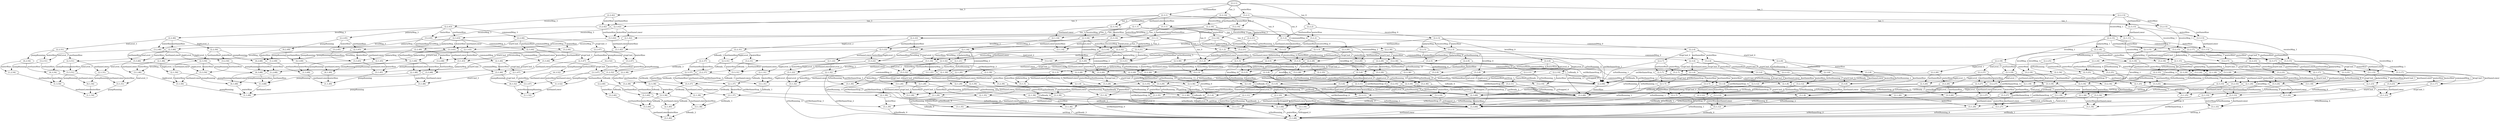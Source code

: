 digraph G {
center = TRUE;
mclimit = 10.0;
nodesep = 0.05;
node [ width=0.25, height=0.25, label="" ];
s0 [ peripheries=2 ];
s0 [label="(2,2,1)"];
s1 [label="(3,2,1)"];
s2 [label="(2,3,1)"];
s3 [label="(2,2,42)"];
s4 [label="(2,2,14)"];
s5 [label="(2,2,13)"];
s6 [label="(2,2,2)"];
s7 [label="(3,3,1)"];
s8 [label="(3,2,42)"];
s9 [label="(3,2,14)"];
s10 [label="(3,2,13)"];
s11 [label="(3,2,2)"];
s12 [label="(2,1,1)"];
s13 [label="(2,3,42)"];
s14 [label="(2,3,14)"];
s15 [label="(2,3,13)"];
s16 [label="(2,3,2)"];
s17 [label="(2,2,43)"];
s18 [label="(2,2,16)"];
s19 [label="(2,2,15)"];
s20 [label="(2,2,3)"];
s21 [label="(3,1,1)"];
s22 [label="(3,3,42)"];
s23 [label="(3,3,14)"];
s24 [label="(3,3,13)"];
s25 [label="(3,3,2)"];
s26 [label="(3,2,43)"];
s27 [label="(3,2,16)"];
s28 [label="(3,2,15)"];
s29 [label="(3,2,3)"];
s30 [label="(2,1,42)"];
s31 [label="(2,1,14)"];
s32 [label="(2,1,13)"];
s33 [label="(2,1,2)"];
s34 [label="(2,3,43)"];
s35 [label="(2,3,16)"];
s36 [label="(2,3,15)"];
s37 [label="(2,3,3)"];
s38 [label="(2,2,46)"];
s39 [label="(2,2,45)"];
s40 [label="(2,2,44)"];
s41 [label="(2,2,22)"];
s42 [label="(2,2,21)"];
s43 [label="(2,2,20)"];
s44 [label="(2,2,19)"];
s45 [label="(2,2,18)"];
s46 [label="(2,2,17)"];
s47 [label="(2,2,6)"];
s48 [label="(2,2,5)"];
s49 [label="(2,2,4)"];
s50 [label="(3,1,42)"];
s51 [label="(3,1,14)"];
s52 [label="(3,1,13)"];
s53 [label="(3,1,2)"];
s54 [label="(3,3,43)"];
s55 [label="(3,3,16)"];
s56 [label="(3,3,15)"];
s57 [label="(3,3,3)"];
s58 [label="(3,2,46)"];
s59 [label="(3,2,45)"];
s60 [label="(3,2,44)"];
s61 [label="(3,2,22)"];
s62 [label="(3,2,21)"];
s63 [label="(3,2,20)"];
s64 [label="(3,2,19)"];
s65 [label="(3,2,18)"];
s66 [label="(3,2,17)"];
s67 [label="(3,2,6)"];
s68 [label="(3,2,5)"];
s69 [label="(3,2,4)"];
s70 [label="(2,1,43)"];
s71 [label="(2,1,16)"];
s72 [label="(2,1,15)"];
s73 [label="(2,1,3)"];
s74 [label="(2,3,46)"];
s75 [label="(2,3,45)"];
s76 [label="(2,3,44)"];
s77 [label="(2,3,22)"];
s78 [label="(2,3,21)"];
s79 [label="(2,3,20)"];
s80 [label="(2,3,19)"];
s81 [label="(2,3,18)"];
s82 [label="(2,3,17)"];
s83 [label="(2,3,6)"];
s84 [label="(2,3,5)"];
s85 [label="(2,3,4)"];
s86 [label="(2,2,51)"];
s87 [label="(2,2,50)"];
s88 [label="(4,2,49)"];
s89 [label="(2,2,48)"];
s90 [label="(2,2,47)"];
s91 [label="(2,2,32)"];
s92 [label="(2,2,31)"];
s93 [label="(2,2,30)"];
s94 [label="(2,2,29)"];
s95 [label="(2,2,28)"];
s96 [label="(2,2,27)"];
s97 [label="(2,2,26)"];
s98 [label="(2,2,25)"];
s99 [label="(2,2,24)"];
s100 [label="(2,2,23)"];
s101 [label="(2,2,11)"];
s102 [label="(2,2,10)"];
s103 [label="(2,2,9)"];
s104 [label="(2,2,8)"];
s105 [label="(2,2,7)"];
s106 [label="(3,1,43)"];
s107 [label="(3,1,16)"];
s108 [label="(3,1,15)"];
s109 [label="(3,1,3)"];
s110 [label="(3,3,46)"];
s111 [label="(3,3,45)"];
s112 [label="(3,3,44)"];
s113 [label="(3,3,22)"];
s114 [label="(3,3,21)"];
s115 [label="(3,3,20)"];
s116 [label="(3,3,19)"];
s117 [label="(3,3,18)"];
s118 [label="(3,3,17)"];
s119 [label="(3,3,6)"];
s120 [label="(3,3,5)"];
s121 [label="(3,3,4)"];
s122 [label="(3,2,51)"];
s123 [label="(3,2,50)"];
s124 [label="(1,2,49)"];
s125 [label="(3,2,48)"];
s126 [label="(3,2,47)"];
s127 [label="(3,2,32)"];
s128 [label="(3,2,31)"];
s129 [label="(3,2,30)"];
s130 [label="(3,2,29)"];
s131 [label="(3,2,28)"];
s132 [label="(3,2,27)"];
s133 [label="(3,2,26)"];
s134 [label="(3,2,25)"];
s135 [label="(3,2,24)"];
s136 [label="(3,2,23)"];
s137 [label="(3,2,11)"];
s138 [label="(3,2,10)"];
s139 [label="(3,2,9)"];
s140 [label="(3,2,8)"];
s141 [label="(3,2,7)"];
s142 [label="(2,1,46)"];
s143 [label="(2,1,45)"];
s144 [label="(2,1,44)"];
s145 [label="(2,1,22)"];
s146 [label="(2,1,21)"];
s147 [label="(2,1,20)"];
s148 [label="(2,1,19)"];
s149 [label="(2,1,18)"];
s150 [label="(2,1,17)"];
s151 [label="(2,1,6)"];
s152 [label="(2,1,5)"];
s153 [label="(2,1,4)"];
s154 [label="(2,3,51)"];
s155 [label="(2,3,50)"];
s156 [label="(4,3,49)"];
s157 [label="(2,3,48)"];
s158 [label="(2,3,47)"];
s159 [label="(2,3,32)"];
s160 [label="(2,3,31)"];
s161 [label="(2,3,30)"];
s162 [label="(2,3,29)"];
s163 [label="(2,3,28)"];
s164 [label="(2,3,27)"];
s165 [label="(2,3,26)"];
s166 [label="(2,3,25)"];
s167 [label="(2,3,24)"];
s168 [label="(2,3,23)"];
s169 [label="(2,3,11)"];
s170 [label="(2,3,10)"];
s171 [label="(2,3,9)"];
s172 [label="(2,3,8)"];
s173 [label="(2,3,7)"];
s174 [label="(4,2,54)"];
s175 [label="(4,2,68)"];
s176 [label="(4,2,52)"];
s177 [label="(2,2,68)"];
s178 [label="(2,2,37)"];
s179 [label="(2,2,36)"];
s180 [label="(2,2,35)"];
s181 [label="(2,2,34)"];
s182 [label="(2,2,33)"];
s183 [label="(2,2,12)"];
s184 [label="(3,1,46)"];
s185 [label="(3,1,45)"];
s186 [label="(3,1,44)"];
s187 [label="(3,1,22)"];
s188 [label="(3,1,21)"];
s189 [label="(3,1,20)"];
s190 [label="(3,1,19)"];
s191 [label="(3,1,18)"];
s192 [label="(3,1,17)"];
s193 [label="(3,1,6)"];
s194 [label="(3,1,5)"];
s195 [label="(3,1,4)"];
s196 [label="(3,3,51)"];
s197 [label="(3,3,50)"];
s198 [label="(1,3,49)"];
s199 [label="(3,3,48)"];
s200 [label="(3,3,47)"];
s201 [label="(3,3,32)"];
s202 [label="(3,3,31)"];
s203 [label="(3,3,30)"];
s204 [label="(3,3,29)"];
s205 [label="(3,3,28)"];
s206 [label="(3,3,27)"];
s207 [label="(3,3,26)"];
s208 [label="(3,3,25)"];
s209 [label="(3,3,24)"];
s210 [label="(3,3,23)"];
s211 [label="(3,3,11)"];
s212 [label="(3,3,10)"];
s213 [label="(3,3,9)"];
s214 [label="(3,3,8)"];
s215 [label="(3,3,7)"];
s216 [label="(1,2,54)"];
s217 [label="(1,2,68)"];
s218 [label="(1,2,52)"];
s219 [label="(3,2,68)"];
s220 [label="(3,2,37)"];
s221 [label="(3,2,36)"];
s222 [label="(3,2,35)"];
s223 [label="(3,2,34)"];
s224 [label="(3,2,33)"];
s225 [label="(3,2,12)"];
s226 [label="(2,1,51)"];
s227 [label="(2,1,50)"];
s228 [label="(4,1,49)"];
s229 [label="(2,1,48)"];
s230 [label="(2,1,47)"];
s231 [label="(2,1,32)"];
s232 [label="(2,1,31)"];
s233 [label="(2,1,30)"];
s234 [label="(2,1,29)"];
s235 [label="(2,1,28)"];
s236 [label="(2,1,27)"];
s237 [label="(2,1,26)"];
s238 [label="(2,1,25)"];
s239 [label="(2,1,24)"];
s240 [label="(2,1,23)"];
s241 [label="(2,1,11)"];
s242 [label="(2,1,10)"];
s243 [label="(2,1,9)"];
s244 [label="(2,1,8)"];
s245 [label="(2,1,7)"];
s246 [label="(4,3,54)"];
s247 [label="(4,3,68)"];
s248 [label="(4,3,52)"];
s249 [label="(2,3,68)"];
s250 [label="(2,3,37)"];
s251 [label="(2,3,36)"];
s252 [label="(2,3,35)"];
s253 [label="(2,3,34)"];
s254 [label="(2,3,33)"];
s255 [label="(2,3,12)"];
s256 [label="(2,2,39)"];
s257 [label="(2,2,38)"];
s258 [label="(3,1,51)"];
s259 [label="(3,1,50)"];
s260 [label="(1,1,49)"];
s261 [label="(3,1,48)"];
s262 [label="(3,1,47)"];
s263 [label="(3,1,32)"];
s264 [label="(3,1,31)"];
s265 [label="(3,1,30)"];
s266 [label="(3,1,29)"];
s267 [label="(3,1,28)"];
s268 [label="(3,1,27)"];
s269 [label="(3,1,26)"];
s270 [label="(3,1,25)"];
s271 [label="(3,1,24)"];
s272 [label="(3,1,23)"];
s273 [label="(3,1,11)"];
s274 [label="(3,1,10)"];
s275 [label="(3,1,9)"];
s276 [label="(3,1,8)"];
s277 [label="(3,1,7)"];
s278 [label="(1,3,54)"];
s279 [label="(1,3,68)"];
s280 [label="(1,3,52)"];
s281 [label="(3,3,68)"];
s282 [label="(3,3,37)"];
s283 [label="(3,3,36)"];
s284 [label="(3,3,35)"];
s285 [label="(3,3,34)"];
s286 [label="(3,3,33)"];
s287 [label="(3,3,12)"];
s288 [label="(3,2,39)"];
s289 [label="(3,2,38)"];
s290 [label="(4,1,54)"];
s291 [label="(4,1,68)"];
s292 [label="(4,1,52)"];
s293 [label="(2,1,68)"];
s294 [label="(2,1,37)"];
s295 [label="(2,1,36)"];
s296 [label="(2,1,35)"];
s297 [label="(2,1,34)"];
s298 [label="(2,1,33)"];
s299 [label="(2,1,12)"];
s300 [label="(2,3,39)"];
s301 [label="(2,3,38)"];
s302 [label="(2,2,40)"];
s303 [label="(1,1,54)"];
s304 [label="(1,1,68)"];
s305 [label="(1,1,52)"];
s306 [label="(3,1,68)"];
s307 [label="(3,1,37)"];
s308 [label="(3,1,36)"];
s309 [label="(3,1,35)"];
s310 [label="(3,1,34)"];
s311 [label="(3,1,33)"];
s312 [label="(3,1,12)"];
s313 [label="(3,3,39)"];
s314 [label="(3,3,38)"];
s315 [label="(3,2,40)"];
s316 [label="(2,1,39)"];
s317 [label="(2,1,38)"];
s318 [label="(2,3,40)"];
s319 [label="(3,1,39)"];
s320 [label="(3,1,38)"];
s321 [label="(3,3,40)"];
s322 [label="(2,1,40)"];
s323 [label="(3,1,40)"];
s0->s1[label="waterRise"];
s0->s2[label="methaneRise"];
s0->s3[label="tau_3"];
s0->s4[label="tau_2"];
s0->s5[label="tau_1"];
s0->s6[label="tau_0"];
s1->s7[label="methaneRise"];
s1->s8[label="tau_3"];
s1->s9[label="tau_2"];
s1->s10[label="tau_1"];
s1->s11[label="tau_0"];
s2->s7[label="waterRise"];
s2->s12[label="methaneLower"];
s2->s13[label="tau_3"];
s2->s14[label="tau_2"];
s2->s15[label="tau_1"];
s2->s16[label="tau_0"];
s3->s8[label="waterRise"];
s3->s13[label="methaneRise"];
s3->s17[label="receiveMsg_3"];
s4->s9[label="waterRise"];
s4->s14[label="methaneRise"];
s4->s18[label="receiveMsg_2"];
s5->s10[label="waterRise"];
s5->s15[label="methaneRise"];
s5->s19[label="receiveMsg_1"];
s6->s11[label="waterRise"];
s6->s16[label="methaneRise"];
s6->s20[label="receiveMsg_0"];
s7->s21[label="methaneLower"];
s7->s22[label="tau_3"];
s7->s23[label="tau_2"];
s7->s24[label="tau_1"];
s7->s25[label="tau_0"];
s8->s22[label="methaneRise"];
s8->s26[label="receiveMsg_3"];
s9->s23[label="methaneRise"];
s9->s27[label="receiveMsg_2"];
s10->s24[label="methaneRise"];
s10->s28[label="receiveMsg_1"];
s11->s25[label="methaneRise"];
s11->s29[label="receiveMsg_0"];
s12->s21[label="waterRise"];
s12->s30[label="tau_3"];
s12->s31[label="tau_2"];
s12->s32[label="tau_1"];
s12->s33[label="tau_0"];
s13->s22[label="waterRise"];
s13->s30[label="methaneLower"];
s13->s34[label="receiveMsg_3"];
s14->s23[label="waterRise"];
s14->s31[label="methaneLower"];
s14->s35[label="receiveMsg_2"];
s15->s24[label="waterRise"];
s15->s32[label="methaneLower"];
s15->s36[label="receiveMsg_1"];
s16->s25[label="waterRise"];
s16->s33[label="methaneLower"];
s16->s37[label="receiveMsg_0"];
s17->s26[label="waterRise"];
s17->s34[label="methaneRise"];
s17->s38[label="levelMsg_3"];
s17->s39[label="palarmMsg_3"];
s17->s40[label="commandMsg_3"];
s18->s27[label="waterRise"];
s18->s35[label="methaneRise"];
s18->s41[label="levelMsg_2"];
s18->s42[label="palarmMsg_2"];
s18->s43[label="commandMsg_2"];
s19->s28[label="waterRise"];
s19->s36[label="methaneRise"];
s19->s44[label="levelMsg_1"];
s19->s45[label="palarmMsg_1"];
s19->s46[label="commandMsg_1"];
s20->s29[label="waterRise"];
s20->s37[label="methaneRise"];
s20->s47[label="levelMsg_0"];
s20->s48[label="palarmMsg_0"];
s20->s49[label="commandMsg_0"];
s21->s50[label="tau_3"];
s21->s51[label="tau_2"];
s21->s52[label="tau_1"];
s21->s53[label="tau_0"];
s22->s50[label="methaneLower"];
s22->s54[label="receiveMsg_3"];
s23->s51[label="methaneLower"];
s23->s55[label="receiveMsg_2"];
s24->s52[label="methaneLower"];
s24->s56[label="receiveMsg_1"];
s25->s53[label="methaneLower"];
s25->s57[label="receiveMsg_0"];
s26->s54[label="methaneRise"];
s26->s58[label="levelMsg_3"];
s26->s59[label="palarmMsg_3"];
s26->s60[label="commandMsg_3"];
s27->s55[label="methaneRise"];
s27->s61[label="levelMsg_2"];
s27->s62[label="palarmMsg_2"];
s27->s63[label="commandMsg_2"];
s28->s56[label="methaneRise"];
s28->s64[label="levelMsg_1"];
s28->s65[label="palarmMsg_1"];
s28->s66[label="commandMsg_1"];
s29->s57[label="methaneRise"];
s29->s67[label="levelMsg_0"];
s29->s68[label="palarmMsg_0"];
s29->s69[label="commandMsg_0"];
s30->s50[label="waterRise"];
s30->s70[label="receiveMsg_3"];
s31->s51[label="waterRise"];
s31->s71[label="receiveMsg_2"];
s32->s52[label="waterRise"];
s32->s72[label="receiveMsg_1"];
s33->s53[label="waterRise"];
s33->s73[label="receiveMsg_0"];
s34->s54[label="waterRise"];
s34->s70[label="methaneLower"];
s34->s74[label="levelMsg_3"];
s34->s75[label="palarmMsg_3"];
s34->s76[label="commandMsg_3"];
s35->s55[label="waterRise"];
s35->s71[label="methaneLower"];
s35->s77[label="levelMsg_2"];
s35->s78[label="palarmMsg_2"];
s35->s79[label="commandMsg_2"];
s36->s56[label="waterRise"];
s36->s72[label="methaneLower"];
s36->s80[label="levelMsg_1"];
s36->s81[label="palarmMsg_1"];
s36->s82[label="commandMsg_1"];
s37->s57[label="waterRise"];
s37->s73[label="methaneLower"];
s37->s83[label="levelMsg_0"];
s37->s84[label="palarmMsg_0"];
s37->s85[label="commandMsg_0"];
s38->s58[label="waterRise"];
s38->s74[label="methaneRise"];
s38->s86[label="lowLevel_3"];
s38->s87[label="highLevel_3"];
s39->s59[label="waterRise"];
s39->s75[label="methaneRise"];
s39->s88[label="pumpRunning"];
s40->s60[label="waterRise"];
s40->s76[label="methaneRise"];
s40->s89[label="startCmd_3"];
s40->s90[label="stopCmd_3"];
s41->s61[label="waterRise"];
s41->s77[label="methaneRise"];
s41->s91[label="lowLevel_2"];
s41->s92[label="highLevel_2"];
s42->s62[label="waterRise"];
s42->s78[label="methaneRise"];
s42->s93[label="isNotRunning_5"];
s43->s63[label="waterRise"];
s43->s79[label="methaneRise"];
s43->s94[label="startCmd_2"];
s43->s95[label="stopCmd_2"];
s44->s64[label="waterRise"];
s44->s80[label="methaneRise"];
s44->s96[label="lowLevel_1"];
s44->s97[label="highLevel_1"];
s45->s65[label="waterRise"];
s45->s81[label="methaneRise"];
s45->s98[label="isNotRunning_4"];
s46->s66[label="waterRise"];
s46->s82[label="methaneRise"];
s46->s99[label="startCmd_1"];
s46->s100[label="stopCmd_1"];
s47->s67[label="waterRise"];
s47->s83[label="methaneRise"];
s47->s101[label="lowLevel_0"];
s47->s102[label="highLevel_0"];
s48->s68[label="waterRise"];
s48->s84[label="methaneRise"];
s48->s103[label="isNotRunning_0"];
s49->s69[label="waterRise"];
s49->s85[label="methaneRise"];
s49->s104[label="startCmd_0"];
s49->s105[label="stopCmd_0"];
s50->s106[label="receiveMsg_3"];
s51->s107[label="receiveMsg_2"];
s52->s108[label="receiveMsg_1"];
s53->s109[label="receiveMsg_0"];
s54->s106[label="methaneLower"];
s54->s110[label="levelMsg_3"];
s54->s111[label="palarmMsg_3"];
s54->s112[label="commandMsg_3"];
s55->s107[label="methaneLower"];
s55->s113[label="levelMsg_2"];
s55->s114[label="palarmMsg_2"];
s55->s115[label="commandMsg_2"];
s56->s108[label="methaneLower"];
s56->s116[label="levelMsg_1"];
s56->s117[label="palarmMsg_1"];
s56->s118[label="commandMsg_1"];
s57->s109[label="methaneLower"];
s57->s119[label="levelMsg_0"];
s57->s120[label="palarmMsg_0"];
s57->s121[label="commandMsg_0"];
s58->s110[label="methaneRise"];
s58->s122[label="lowLevel_3"];
s58->s123[label="highLevel_3"];
s59->s111[label="methaneRise"];
s59->s124[label="pumpRunning"];
s60->s112[label="methaneRise"];
s60->s125[label="startCmd_3"];
s60->s126[label="stopCmd_3"];
s61->s113[label="methaneRise"];
s61->s127[label="lowLevel_2"];
s61->s128[label="highLevel_2"];
s62->s114[label="methaneRise"];
s62->s129[label="isNotRunning_5"];
s63->s115[label="methaneRise"];
s63->s130[label="startCmd_2"];
s63->s131[label="stopCmd_2"];
s64->s116[label="methaneRise"];
s64->s132[label="lowLevel_1"];
s64->s133[label="highLevel_1"];
s65->s117[label="methaneRise"];
s65->s134[label="isNotRunning_4"];
s66->s118[label="methaneRise"];
s66->s135[label="startCmd_1"];
s66->s136[label="stopCmd_1"];
s67->s119[label="methaneRise"];
s67->s137[label="lowLevel_0"];
s67->s138[label="highLevel_0"];
s68->s120[label="methaneRise"];
s68->s139[label="isNotRunning_0"];
s69->s121[label="methaneRise"];
s69->s140[label="startCmd_0"];
s69->s141[label="stopCmd_0"];
s70->s106[label="waterRise"];
s70->s142[label="levelMsg_3"];
s70->s143[label="palarmMsg_3"];
s70->s144[label="commandMsg_3"];
s71->s107[label="waterRise"];
s71->s145[label="levelMsg_2"];
s71->s146[label="palarmMsg_2"];
s71->s147[label="commandMsg_2"];
s72->s108[label="waterRise"];
s72->s148[label="levelMsg_1"];
s72->s149[label="palarmMsg_1"];
s72->s150[label="commandMsg_1"];
s73->s109[label="waterRise"];
s73->s151[label="levelMsg_0"];
s73->s152[label="palarmMsg_0"];
s73->s153[label="commandMsg_0"];
s74->s110[label="waterRise"];
s74->s142[label="methaneLower"];
s74->s154[label="lowLevel_3"];
s74->s155[label="highLevel_3"];
s75->s111[label="waterRise"];
s75->s143[label="methaneLower"];
s75->s156[label="pumpRunning"];
s76->s112[label="waterRise"];
s76->s144[label="methaneLower"];
s76->s157[label="startCmd_3"];
s76->s158[label="stopCmd_3"];
s77->s113[label="waterRise"];
s77->s145[label="methaneLower"];
s77->s159[label="lowLevel_2"];
s77->s160[label="highLevel_2"];
s78->s114[label="waterRise"];
s78->s146[label="methaneLower"];
s78->s161[label="isNotRunning_5"];
s79->s115[label="waterRise"];
s79->s147[label="methaneLower"];
s79->s162[label="startCmd_2"];
s79->s163[label="stopCmd_2"];
s80->s116[label="waterRise"];
s80->s148[label="methaneLower"];
s80->s164[label="lowLevel_1"];
s80->s165[label="highLevel_1"];
s81->s117[label="waterRise"];
s81->s149[label="methaneLower"];
s81->s166[label="isNotRunning_4"];
s82->s118[label="waterRise"];
s82->s150[label="methaneLower"];
s82->s167[label="startCmd_1"];
s82->s168[label="stopCmd_1"];
s83->s119[label="waterRise"];
s83->s151[label="methaneLower"];
s83->s169[label="lowLevel_0"];
s83->s170[label="highLevel_0"];
s84->s120[label="waterRise"];
s84->s152[label="methaneLower"];
s84->s171[label="isNotRunning_0"];
s85->s121[label="waterRise"];
s85->s153[label="methaneLower"];
s85->s172[label="startCmd_0"];
s85->s173[label="stopCmd_0"];
s86->s122[label="waterRise"];
s86->s154[label="methaneRise"];
s86->s174[label="pumpRunning"];
s87->s123[label="waterRise"];
s87->s155[label="methaneRise"];
s87->s175[label="pumpRunning"];
s88->s124[label="waterRise"];
s88->s156[label="methaneRise"];
s89->s125[label="waterRise"];
s89->s157[label="methaneRise"];
s89->s175[label="pumpRunning"];
s90->s126[label="waterRise"];
s90->s158[label="methaneRise"];
s90->s176[label="pumpRunning"];
s91->s127[label="waterRise"];
s91->s159[label="methaneRise"];
s91->s177[label="isNotRunning_11"];
s92->s128[label="waterRise"];
s92->s160[label="methaneRise"];
s92->s178[label="isReady_1"];
s93->s129[label="waterRise"];
s93->s161[label="methaneRise"];
s93->s177[label="setMethaneStop_2"];
s94->s130[label="waterRise"];
s94->s162[label="methaneRise"];
s94->s177[label="isReady_0"];
s94->s179[label="isNotRunning_10"];
s95->s131[label="waterRise"];
s95->s163[label="methaneRise"];
s95->s180[label="isNotRunning_9"];
s96->s132[label="waterRise"];
s96->s164[label="methaneRise"];
s96->s177[label="isNotRunning_8"];
s97->s133[label="waterRise"];
s97->s165[label="methaneRise"];
s97->s177[label="isMethaneStop_0"];
s98->s134[label="waterRise"];
s98->s166[label="methaneRise"];
s98->s177[label="setMethaneStop_1"];
s99->s135[label="waterRise"];
s99->s167[label="methaneRise"];
s99->s181[label="isNotRunning_7"];
s100->s136[label="waterRise"];
s100->s168[label="methaneRise"];
s100->s182[label="isNotRunning_6"];
s101->s137[label="waterRise"];
s101->s169[label="methaneRise"];
s101->s177[label="isNotRunning_3"];
s102->s138[label="waterRise"];
s102->s170[label="methaneRise"];
s102->s177[label="isStopped_0"];
s103->s139[label="waterRise"];
s103->s171[label="methaneRise"];
s103->s177[label="setMethaneStop_0"];
s104->s140[label="waterRise"];
s104->s172[label="methaneRise"];
s104->s183[label="isNotRunning_2"];
s105->s141[label="waterRise"];
s105->s173[label="methaneRise"];
s105->s177[label="isNotRunning_1"];
s106->s184[label="levelMsg_3"];
s106->s185[label="palarmMsg_3"];
s106->s186[label="commandMsg_3"];
s107->s187[label="levelMsg_2"];
s107->s188[label="palarmMsg_2"];
s107->s189[label="commandMsg_2"];
s108->s190[label="levelMsg_1"];
s108->s191[label="palarmMsg_1"];
s108->s192[label="commandMsg_1"];
s109->s193[label="levelMsg_0"];
s109->s194[label="palarmMsg_0"];
s109->s195[label="commandMsg_0"];
s110->s184[label="methaneLower"];
s110->s196[label="lowLevel_3"];
s110->s197[label="highLevel_3"];
s111->s185[label="methaneLower"];
s111->s198[label="pumpRunning"];
s112->s186[label="methaneLower"];
s112->s199[label="startCmd_3"];
s112->s200[label="stopCmd_3"];
s113->s187[label="methaneLower"];
s113->s201[label="lowLevel_2"];
s113->s202[label="highLevel_2"];
s114->s188[label="methaneLower"];
s114->s203[label="isNotRunning_5"];
s115->s189[label="methaneLower"];
s115->s204[label="startCmd_2"];
s115->s205[label="stopCmd_2"];
s116->s190[label="methaneLower"];
s116->s206[label="lowLevel_1"];
s116->s207[label="highLevel_1"];
s117->s191[label="methaneLower"];
s117->s208[label="isNotRunning_4"];
s118->s192[label="methaneLower"];
s118->s209[label="startCmd_1"];
s118->s210[label="stopCmd_1"];
s119->s193[label="methaneLower"];
s119->s211[label="lowLevel_0"];
s119->s212[label="highLevel_0"];
s120->s194[label="methaneLower"];
s120->s213[label="isNotRunning_0"];
s121->s195[label="methaneLower"];
s121->s214[label="startCmd_0"];
s121->s215[label="stopCmd_0"];
s122->s196[label="methaneRise"];
s122->s216[label="pumpRunning"];
s123->s197[label="methaneRise"];
s123->s217[label="pumpRunning"];
s124->s198[label="methaneRise"];
s125->s199[label="methaneRise"];
s125->s217[label="pumpRunning"];
s126->s200[label="methaneRise"];
s126->s218[label="pumpRunning"];
s127->s201[label="methaneRise"];
s127->s219[label="isNotRunning_11"];
s128->s202[label="methaneRise"];
s128->s220[label="isReady_1"];
s129->s203[label="methaneRise"];
s129->s219[label="setMethaneStop_2"];
s130->s204[label="methaneRise"];
s130->s219[label="isReady_0"];
s130->s221[label="isNotRunning_10"];
s131->s205[label="methaneRise"];
s131->s222[label="isNotRunning_9"];
s132->s206[label="methaneRise"];
s132->s219[label="isNotRunning_8"];
s133->s207[label="methaneRise"];
s133->s219[label="isMethaneStop_0"];
s134->s208[label="methaneRise"];
s134->s219[label="setMethaneStop_1"];
s135->s209[label="methaneRise"];
s135->s223[label="isNotRunning_7"];
s136->s210[label="methaneRise"];
s136->s224[label="isNotRunning_6"];
s137->s211[label="methaneRise"];
s137->s219[label="isNotRunning_3"];
s138->s212[label="methaneRise"];
s138->s219[label="isStopped_0"];
s139->s213[label="methaneRise"];
s139->s219[label="setMethaneStop_0"];
s140->s214[label="methaneRise"];
s140->s225[label="isNotRunning_2"];
s141->s215[label="methaneRise"];
s141->s219[label="isNotRunning_1"];
s142->s184[label="waterRise"];
s142->s226[label="lowLevel_3"];
s142->s227[label="highLevel_3"];
s143->s185[label="waterRise"];
s143->s228[label="pumpRunning"];
s144->s186[label="waterRise"];
s144->s229[label="startCmd_3"];
s144->s230[label="stopCmd_3"];
s145->s187[label="waterRise"];
s145->s231[label="lowLevel_2"];
s145->s232[label="highLevel_2"];
s146->s188[label="waterRise"];
s146->s233[label="isNotRunning_5"];
s147->s189[label="waterRise"];
s147->s234[label="startCmd_2"];
s147->s235[label="stopCmd_2"];
s148->s190[label="waterRise"];
s148->s236[label="lowLevel_1"];
s148->s237[label="highLevel_1"];
s149->s191[label="waterRise"];
s149->s238[label="isNotRunning_4"];
s150->s192[label="waterRise"];
s150->s239[label="startCmd_1"];
s150->s240[label="stopCmd_1"];
s151->s193[label="waterRise"];
s151->s241[label="lowLevel_0"];
s151->s242[label="highLevel_0"];
s152->s194[label="waterRise"];
s152->s243[label="isNotRunning_0"];
s153->s195[label="waterRise"];
s153->s244[label="startCmd_0"];
s153->s245[label="stopCmd_0"];
s154->s196[label="waterRise"];
s154->s226[label="methaneLower"];
s154->s246[label="pumpRunning"];
s155->s197[label="waterRise"];
s155->s227[label="methaneLower"];
s155->s247[label="pumpRunning"];
s156->s198[label="waterRise"];
s156->s228[label="methaneLower"];
s157->s199[label="waterRise"];
s157->s229[label="methaneLower"];
s157->s247[label="pumpRunning"];
s158->s200[label="waterRise"];
s158->s230[label="methaneLower"];
s158->s248[label="pumpRunning"];
s159->s201[label="waterRise"];
s159->s231[label="methaneLower"];
s159->s249[label="isNotRunning_11"];
s160->s202[label="waterRise"];
s160->s232[label="methaneLower"];
s160->s250[label="isReady_1"];
s161->s203[label="waterRise"];
s161->s233[label="methaneLower"];
s161->s249[label="setMethaneStop_2"];
s162->s204[label="waterRise"];
s162->s234[label="methaneLower"];
s162->s249[label="isReady_0"];
s162->s251[label="isNotRunning_10"];
s163->s205[label="waterRise"];
s163->s235[label="methaneLower"];
s163->s252[label="isNotRunning_9"];
s164->s206[label="waterRise"];
s164->s236[label="methaneLower"];
s164->s249[label="isNotRunning_8"];
s165->s207[label="waterRise"];
s165->s237[label="methaneLower"];
s165->s249[label="isMethaneStop_0"];
s166->s208[label="waterRise"];
s166->s238[label="methaneLower"];
s166->s249[label="setMethaneStop_1"];
s167->s209[label="waterRise"];
s167->s239[label="methaneLower"];
s167->s253[label="isNotRunning_7"];
s168->s210[label="waterRise"];
s168->s240[label="methaneLower"];
s168->s254[label="isNotRunning_6"];
s169->s211[label="waterRise"];
s169->s241[label="methaneLower"];
s169->s249[label="isNotRunning_3"];
s170->s212[label="waterRise"];
s170->s242[label="methaneLower"];
s170->s249[label="isStopped_0"];
s171->s213[label="waterRise"];
s171->s243[label="methaneLower"];
s171->s249[label="setMethaneStop_0"];
s172->s214[label="waterRise"];
s172->s244[label="methaneLower"];
s172->s255[label="isNotRunning_2"];
s173->s215[label="waterRise"];
s173->s245[label="methaneLower"];
s173->s249[label="isNotRunning_1"];
s174->s216[label="waterRise"];
s174->s246[label="methaneRise"];
s175->s217[label="waterRise"];
s175->s247[label="methaneRise"];
s176->s218[label="waterRise"];
s176->s248[label="methaneRise"];
s177->s219[label="waterRise"];
s177->s249[label="methaneRise"];
s178->s220[label="waterRise"];
s178->s250[label="methaneRise"];
s178->s256[label="setMethaneStop_3"];
s178->s257[label="setReady_3"];
s179->s221[label="waterRise"];
s179->s251[label="methaneRise"];
s179->s177[label="setReady_2"];
s180->s222[label="waterRise"];
s180->s252[label="methaneRise"];
s180->s177[label="setStop_1"];
s181->s223[label="waterRise"];
s181->s253[label="methaneRise"];
s181->s177[label="setReady_1"];
s182->s224[label="waterRise"];
s182->s254[label="methaneRise"];
s182->s177[label="setStop_0"];
s183->s225[label="waterRise"];
s183->s255[label="methaneRise"];
s183->s177[label="setReady_0"];
s184->s258[label="lowLevel_3"];
s184->s259[label="highLevel_3"];
s185->s260[label="pumpRunning"];
s186->s261[label="startCmd_3"];
s186->s262[label="stopCmd_3"];
s187->s263[label="lowLevel_2"];
s187->s264[label="highLevel_2"];
s188->s265[label="isNotRunning_5"];
s189->s266[label="startCmd_2"];
s189->s267[label="stopCmd_2"];
s190->s268[label="lowLevel_1"];
s190->s269[label="highLevel_1"];
s191->s270[label="isNotRunning_4"];
s192->s271[label="startCmd_1"];
s192->s272[label="stopCmd_1"];
s193->s273[label="lowLevel_0"];
s193->s274[label="highLevel_0"];
s194->s275[label="isNotRunning_0"];
s195->s276[label="startCmd_0"];
s195->s277[label="stopCmd_0"];
s196->s258[label="methaneLower"];
s196->s278[label="pumpRunning"];
s197->s259[label="methaneLower"];
s197->s279[label="pumpRunning"];
s198->s260[label="methaneLower"];
s199->s261[label="methaneLower"];
s199->s279[label="pumpRunning"];
s200->s262[label="methaneLower"];
s200->s280[label="pumpRunning"];
s201->s263[label="methaneLower"];
s201->s281[label="isNotRunning_11"];
s202->s264[label="methaneLower"];
s202->s282[label="isReady_1"];
s203->s265[label="methaneLower"];
s203->s281[label="setMethaneStop_2"];
s204->s266[label="methaneLower"];
s204->s281[label="isReady_0"];
s204->s283[label="isNotRunning_10"];
s205->s267[label="methaneLower"];
s205->s284[label="isNotRunning_9"];
s206->s268[label="methaneLower"];
s206->s281[label="isNotRunning_8"];
s207->s269[label="methaneLower"];
s207->s281[label="isMethaneStop_0"];
s208->s270[label="methaneLower"];
s208->s281[label="setMethaneStop_1"];
s209->s271[label="methaneLower"];
s209->s285[label="isNotRunning_7"];
s210->s272[label="methaneLower"];
s210->s286[label="isNotRunning_6"];
s211->s273[label="methaneLower"];
s211->s281[label="isNotRunning_3"];
s212->s274[label="methaneLower"];
s212->s281[label="isStopped_0"];
s213->s275[label="methaneLower"];
s213->s281[label="setMethaneStop_0"];
s214->s276[label="methaneLower"];
s214->s287[label="isNotRunning_2"];
s215->s277[label="methaneLower"];
s215->s281[label="isNotRunning_1"];
s216->s278[label="methaneRise"];
s217->s279[label="methaneRise"];
s218->s280[label="methaneRise"];
s219->s281[label="methaneRise"];
s220->s282[label="methaneRise"];
s220->s288[label="setMethaneStop_3"];
s220->s289[label="setReady_3"];
s221->s283[label="methaneRise"];
s221->s219[label="setReady_2"];
s222->s284[label="methaneRise"];
s222->s219[label="setStop_1"];
s223->s285[label="methaneRise"];
s223->s219[label="setReady_1"];
s224->s286[label="methaneRise"];
s224->s219[label="setStop_0"];
s225->s287[label="methaneRise"];
s225->s219[label="setReady_0"];
s226->s258[label="waterRise"];
s226->s290[label="pumpRunning"];
s227->s259[label="waterRise"];
s227->s291[label="pumpRunning"];
s228->s260[label="waterRise"];
s229->s261[label="waterRise"];
s229->s291[label="pumpRunning"];
s230->s262[label="waterRise"];
s230->s292[label="pumpRunning"];
s231->s263[label="waterRise"];
s231->s293[label="isNotRunning_11"];
s232->s264[label="waterRise"];
s232->s294[label="isReady_1"];
s233->s265[label="waterRise"];
s233->s293[label="setMethaneStop_2"];
s234->s266[label="waterRise"];
s234->s293[label="isReady_0"];
s234->s295[label="isNotRunning_10"];
s235->s267[label="waterRise"];
s235->s296[label="isNotRunning_9"];
s236->s268[label="waterRise"];
s236->s293[label="isNotRunning_8"];
s237->s269[label="waterRise"];
s237->s293[label="isMethaneStop_0"];
s238->s270[label="waterRise"];
s238->s293[label="setMethaneStop_1"];
s239->s271[label="waterRise"];
s239->s297[label="isNotRunning_7"];
s240->s272[label="waterRise"];
s240->s298[label="isNotRunning_6"];
s241->s273[label="waterRise"];
s241->s293[label="isNotRunning_3"];
s242->s274[label="waterRise"];
s242->s293[label="isStopped_0"];
s243->s275[label="waterRise"];
s243->s293[label="setMethaneStop_0"];
s244->s276[label="waterRise"];
s244->s299[label="isNotRunning_2"];
s245->s277[label="waterRise"];
s245->s293[label="isNotRunning_1"];
s246->s278[label="waterRise"];
s246->s290[label="methaneLower"];
s247->s279[label="waterRise"];
s247->s291[label="methaneLower"];
s248->s280[label="waterRise"];
s248->s292[label="methaneLower"];
s249->s281[label="waterRise"];
s249->s293[label="methaneLower"];
s250->s282[label="waterRise"];
s250->s294[label="methaneLower"];
s250->s300[label="setMethaneStop_3"];
s250->s301[label="setReady_3"];
s251->s283[label="waterRise"];
s251->s295[label="methaneLower"];
s251->s249[label="setReady_2"];
s252->s284[label="waterRise"];
s252->s296[label="methaneLower"];
s252->s249[label="setStop_1"];
s253->s285[label="waterRise"];
s253->s297[label="methaneLower"];
s253->s249[label="setReady_1"];
s254->s286[label="waterRise"];
s254->s298[label="methaneLower"];
s254->s249[label="setStop_0"];
s255->s287[label="waterRise"];
s255->s299[label="methaneLower"];
s255->s249[label="setReady_0"];
s256->s288[label="waterRise"];
s256->s300[label="methaneRise"];
s256->s177[label="isNotReady_0"];
s257->s289[label="waterRise"];
s257->s301[label="methaneRise"];
s257->s302[label="isReady_2"];
s258->s303[label="pumpRunning"];
s259->s304[label="pumpRunning"];
s261->s304[label="pumpRunning"];
s262->s305[label="pumpRunning"];
s263->s306[label="isNotRunning_11"];
s264->s307[label="isReady_1"];
s265->s306[label="setMethaneStop_2"];
s266->s306[label="isReady_0"];
s266->s308[label="isNotRunning_10"];
s267->s309[label="isNotRunning_9"];
s268->s306[label="isNotRunning_8"];
s269->s306[label="isMethaneStop_0"];
s270->s306[label="setMethaneStop_1"];
s271->s310[label="isNotRunning_7"];
s272->s311[label="isNotRunning_6"];
s273->s306[label="isNotRunning_3"];
s274->s306[label="isStopped_0"];
s275->s306[label="setMethaneStop_0"];
s276->s312[label="isNotRunning_2"];
s277->s306[label="isNotRunning_1"];
s278->s303[label="methaneLower"];
s279->s304[label="methaneLower"];
s280->s305[label="methaneLower"];
s281->s306[label="methaneLower"];
s282->s307[label="methaneLower"];
s282->s313[label="setMethaneStop_3"];
s282->s314[label="setReady_3"];
s283->s308[label="methaneLower"];
s283->s281[label="setReady_2"];
s284->s309[label="methaneLower"];
s284->s281[label="setStop_1"];
s285->s310[label="methaneLower"];
s285->s281[label="setReady_1"];
s286->s311[label="methaneLower"];
s286->s281[label="setStop_0"];
s287->s312[label="methaneLower"];
s287->s281[label="setReady_0"];
s288->s313[label="methaneRise"];
s288->s219[label="isNotReady_0"];
s289->s314[label="methaneRise"];
s289->s315[label="isReady_2"];
s290->s303[label="waterRise"];
s291->s304[label="waterRise"];
s292->s305[label="waterRise"];
s293->s306[label="waterRise"];
s294->s307[label="waterRise"];
s294->s316[label="setMethaneStop_3"];
s294->s317[label="setReady_3"];
s295->s308[label="waterRise"];
s295->s293[label="setReady_2"];
s296->s309[label="waterRise"];
s296->s293[label="setStop_1"];
s297->s310[label="waterRise"];
s297->s293[label="setReady_1"];
s298->s311[label="waterRise"];
s298->s293[label="setStop_0"];
s299->s312[label="waterRise"];
s299->s293[label="setReady_0"];
s300->s313[label="waterRise"];
s300->s316[label="methaneLower"];
s300->s249[label="isNotReady_0"];
s301->s314[label="waterRise"];
s301->s317[label="methaneLower"];
s301->s318[label="isReady_2"];
s302->s315[label="waterRise"];
s302->s318[label="methaneRise"];
s307->s319[label="setMethaneStop_3"];
s307->s320[label="setReady_3"];
s308->s306[label="setReady_2"];
s309->s306[label="setStop_1"];
s310->s306[label="setReady_1"];
s311->s306[label="setStop_0"];
s312->s306[label="setReady_0"];
s313->s319[label="methaneLower"];
s313->s281[label="isNotReady_0"];
s314->s320[label="methaneLower"];
s314->s321[label="isReady_2"];
s315->s321[label="methaneRise"];
s316->s319[label="waterRise"];
s316->s293[label="isNotReady_0"];
s317->s320[label="waterRise"];
s317->s322[label="isReady_2"];
s318->s321[label="waterRise"];
s318->s322[label="methaneLower"];
s319->s306[label="isNotReady_0"];
s320->s323[label="isReady_2"];
s321->s323[label="methaneLower"];
s322->s323[label="waterRise"];
}
